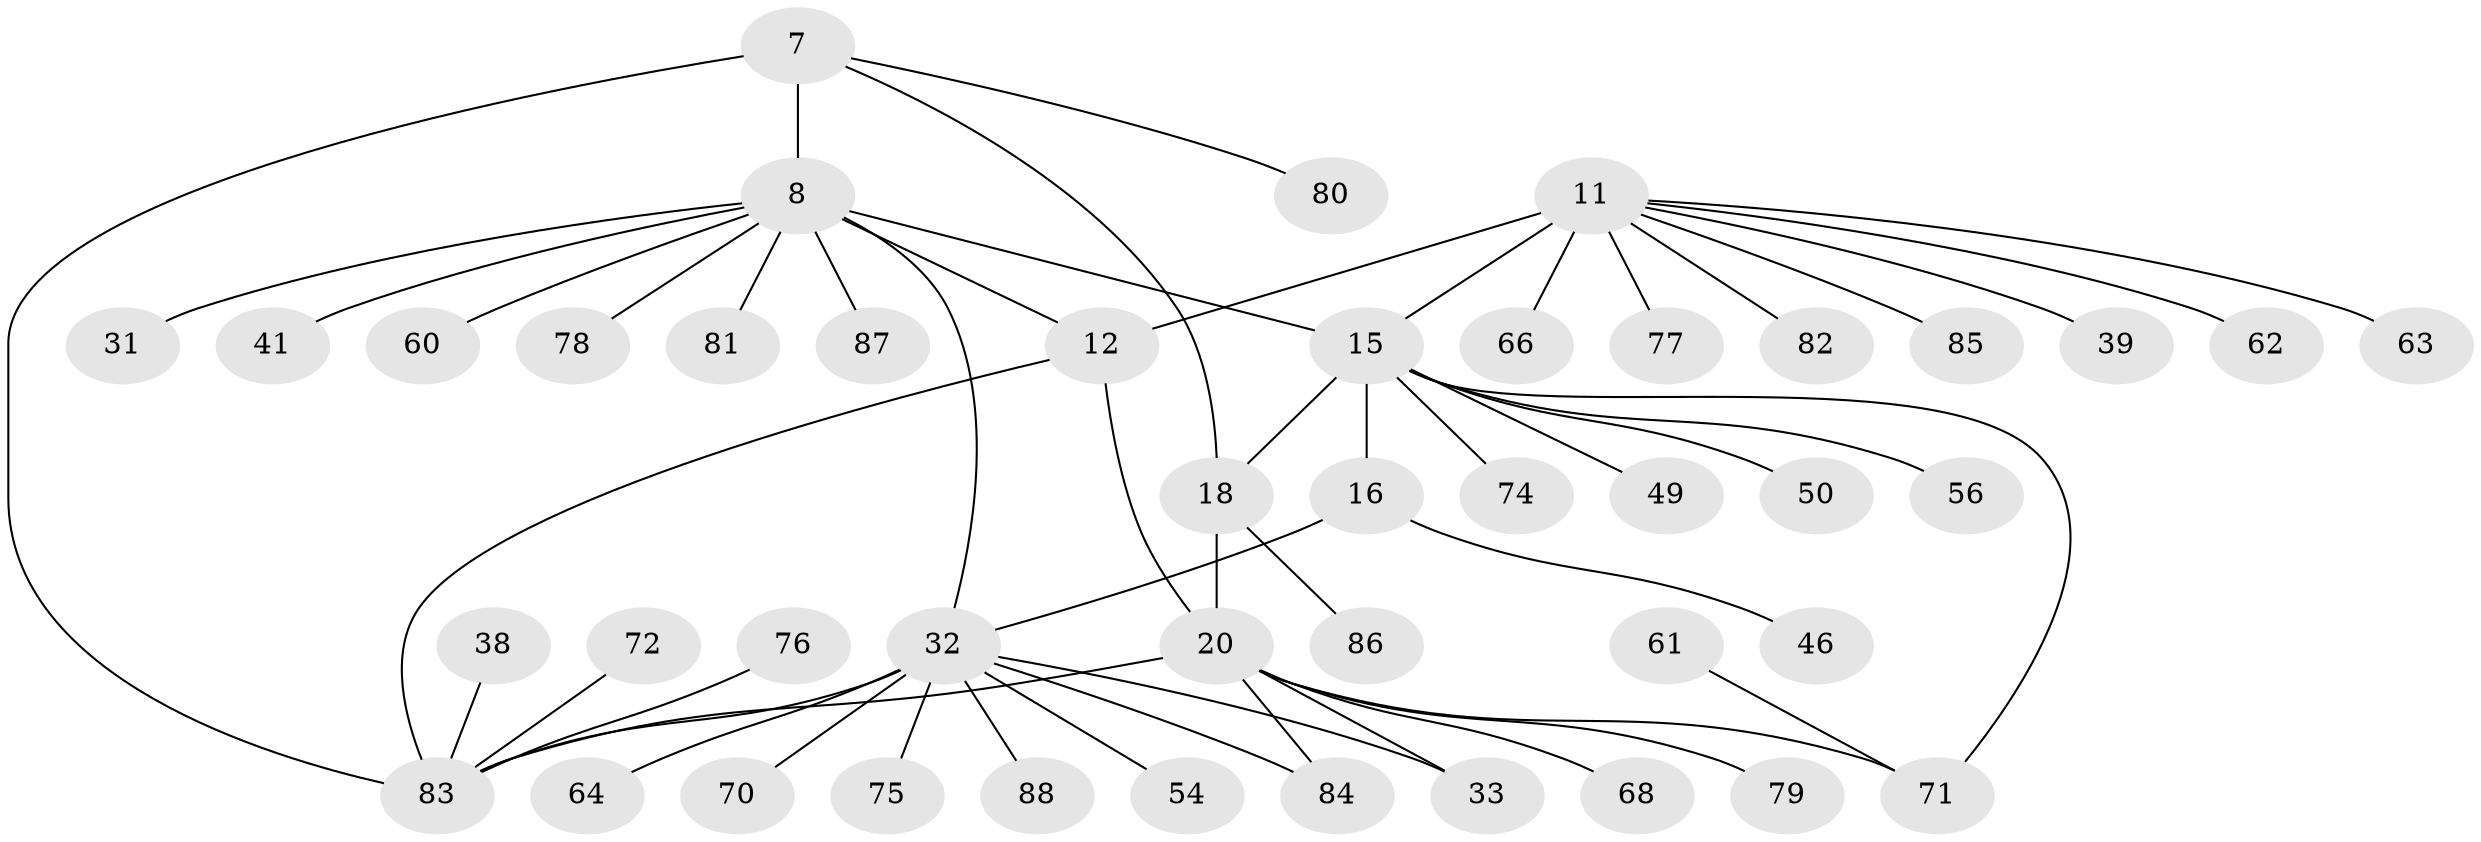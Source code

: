 // original degree distribution, {7: 0.011363636363636364, 8: 0.03409090909090909, 5: 0.056818181818181816, 10: 0.022727272727272728, 4: 0.07954545454545454, 6: 0.03409090909090909, 9: 0.022727272727272728, 3: 0.045454545454545456, 2: 0.17045454545454544, 1: 0.5227272727272727}
// Generated by graph-tools (version 1.1) at 2025/54/03/09/25 04:54:47]
// undirected, 44 vertices, 53 edges
graph export_dot {
graph [start="1"]
  node [color=gray90,style=filled];
  7 [super="+5"];
  8 [super="+6"];
  11 [super="+9"];
  12 [super="+10"];
  15 [super="+14"];
  16 [super="+13"];
  18 [super="+17"];
  20 [super="+19"];
  31;
  32 [super="+4+23+29"];
  33;
  38;
  39;
  41;
  46;
  49;
  50;
  54;
  56;
  60 [super="+27"];
  61;
  62 [super="+52"];
  63;
  64;
  66;
  68;
  70;
  71 [super="+43"];
  72 [super="+37"];
  74;
  75 [super="+48"];
  76 [super="+67"];
  77 [super="+21"];
  78;
  79 [super="+73"];
  80;
  81;
  82 [super="+35"];
  83 [super="+69+3"];
  84;
  85 [super="+51"];
  86;
  87 [super="+53"];
  88;
  7 -- 8 [weight=4];
  7 -- 80;
  7 -- 18;
  7 -- 83;
  8 -- 12;
  8 -- 41;
  8 -- 78;
  8 -- 15;
  8 -- 81;
  8 -- 31;
  8 -- 60;
  8 -- 87;
  8 -- 32;
  11 -- 12 [weight=4];
  11 -- 66;
  11 -- 39;
  11 -- 63;
  11 -- 15;
  11 -- 77;
  11 -- 82;
  11 -- 85;
  11 -- 62;
  12 -- 20;
  12 -- 83;
  15 -- 16 [weight=4];
  15 -- 56;
  15 -- 71;
  15 -- 74;
  15 -- 49;
  15 -- 18;
  15 -- 50;
  16 -- 46;
  16 -- 32;
  18 -- 20 [weight=4];
  18 -- 86;
  20 -- 33;
  20 -- 68;
  20 -- 71 [weight=2];
  20 -- 84;
  20 -- 83 [weight=2];
  20 -- 79;
  32 -- 64;
  32 -- 33;
  32 -- 70;
  32 -- 75;
  32 -- 83 [weight=4];
  32 -- 84;
  32 -- 54;
  32 -- 88;
  38 -- 83;
  61 -- 71;
  72 -- 83;
  76 -- 83;
}
